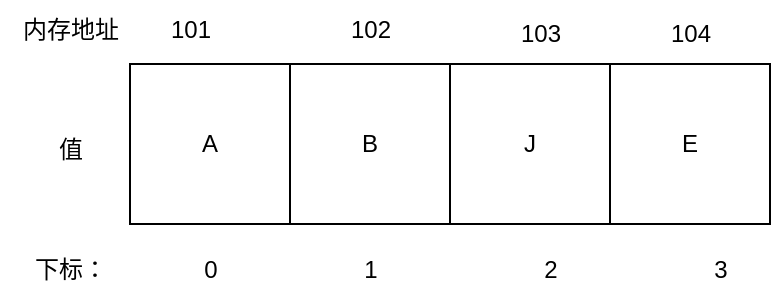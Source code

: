 <mxfile version="24.4.8" type="github">
  <diagram name="第 1 页" id="o2_Y-MScG5PIU2dUDek-">
    <mxGraphModel dx="1050" dy="530" grid="1" gridSize="10" guides="1" tooltips="1" connect="1" arrows="1" fold="1" page="1" pageScale="1" pageWidth="827" pageHeight="1169" math="0" shadow="0">
      <root>
        <mxCell id="0" />
        <mxCell id="1" parent="0" />
        <mxCell id="GRpIYhLDkiDEH9AqJwoO-5" value="A" style="whiteSpace=wrap;html=1;aspect=fixed;" vertex="1" parent="1">
          <mxGeometry x="330" y="190" width="80" height="80" as="geometry" />
        </mxCell>
        <mxCell id="GRpIYhLDkiDEH9AqJwoO-6" value="B" style="whiteSpace=wrap;html=1;aspect=fixed;" vertex="1" parent="1">
          <mxGeometry x="410" y="190" width="80" height="80" as="geometry" />
        </mxCell>
        <mxCell id="GRpIYhLDkiDEH9AqJwoO-7" value="J" style="whiteSpace=wrap;html=1;aspect=fixed;" vertex="1" parent="1">
          <mxGeometry x="490" y="190" width="80" height="80" as="geometry" />
        </mxCell>
        <mxCell id="GRpIYhLDkiDEH9AqJwoO-8" value="E" style="whiteSpace=wrap;html=1;aspect=fixed;" vertex="1" parent="1">
          <mxGeometry x="570" y="190" width="80" height="80" as="geometry" />
        </mxCell>
        <mxCell id="GRpIYhLDkiDEH9AqJwoO-10" value="下标：" style="text;html=1;align=center;verticalAlign=middle;resizable=0;points=[];autosize=1;strokeColor=none;fillColor=none;" vertex="1" parent="1">
          <mxGeometry x="270" y="278" width="60" height="30" as="geometry" />
        </mxCell>
        <mxCell id="GRpIYhLDkiDEH9AqJwoO-11" value="0" style="text;html=1;align=center;verticalAlign=middle;resizable=0;points=[];autosize=1;strokeColor=none;fillColor=none;" vertex="1" parent="1">
          <mxGeometry x="355" y="278" width="30" height="30" as="geometry" />
        </mxCell>
        <mxCell id="GRpIYhLDkiDEH9AqJwoO-12" value="1" style="text;html=1;align=center;verticalAlign=middle;resizable=0;points=[];autosize=1;strokeColor=none;fillColor=none;" vertex="1" parent="1">
          <mxGeometry x="435" y="278" width="30" height="30" as="geometry" />
        </mxCell>
        <mxCell id="GRpIYhLDkiDEH9AqJwoO-13" value="2" style="text;html=1;align=center;verticalAlign=middle;resizable=0;points=[];autosize=1;strokeColor=none;fillColor=none;" vertex="1" parent="1">
          <mxGeometry x="525" y="278" width="30" height="30" as="geometry" />
        </mxCell>
        <mxCell id="GRpIYhLDkiDEH9AqJwoO-14" value="3" style="text;html=1;align=center;verticalAlign=middle;resizable=0;points=[];autosize=1;strokeColor=none;fillColor=none;" vertex="1" parent="1">
          <mxGeometry x="610" y="278" width="30" height="30" as="geometry" />
        </mxCell>
        <mxCell id="GRpIYhLDkiDEH9AqJwoO-15" value="值" style="text;html=1;align=center;verticalAlign=middle;resizable=0;points=[];autosize=1;strokeColor=none;fillColor=none;" vertex="1" parent="1">
          <mxGeometry x="280" y="218" width="40" height="30" as="geometry" />
        </mxCell>
        <mxCell id="GRpIYhLDkiDEH9AqJwoO-16" value="内存地址" style="text;html=1;align=center;verticalAlign=middle;resizable=0;points=[];autosize=1;strokeColor=none;fillColor=none;" vertex="1" parent="1">
          <mxGeometry x="265" y="158" width="70" height="30" as="geometry" />
        </mxCell>
        <mxCell id="GRpIYhLDkiDEH9AqJwoO-17" value="101" style="text;html=1;align=center;verticalAlign=middle;resizable=0;points=[];autosize=1;strokeColor=none;fillColor=none;" vertex="1" parent="1">
          <mxGeometry x="340" y="158" width="40" height="30" as="geometry" />
        </mxCell>
        <mxCell id="GRpIYhLDkiDEH9AqJwoO-20" value="102" style="text;html=1;align=center;verticalAlign=middle;resizable=0;points=[];autosize=1;strokeColor=none;fillColor=none;" vertex="1" parent="1">
          <mxGeometry x="430" y="158" width="40" height="30" as="geometry" />
        </mxCell>
        <mxCell id="GRpIYhLDkiDEH9AqJwoO-21" value="103" style="text;html=1;align=center;verticalAlign=middle;resizable=0;points=[];autosize=1;strokeColor=none;fillColor=none;" vertex="1" parent="1">
          <mxGeometry x="515" y="160" width="40" height="30" as="geometry" />
        </mxCell>
        <mxCell id="GRpIYhLDkiDEH9AqJwoO-22" value="104" style="text;html=1;align=center;verticalAlign=middle;resizable=0;points=[];autosize=1;strokeColor=none;fillColor=none;" vertex="1" parent="1">
          <mxGeometry x="590" y="160" width="40" height="30" as="geometry" />
        </mxCell>
      </root>
    </mxGraphModel>
  </diagram>
</mxfile>
